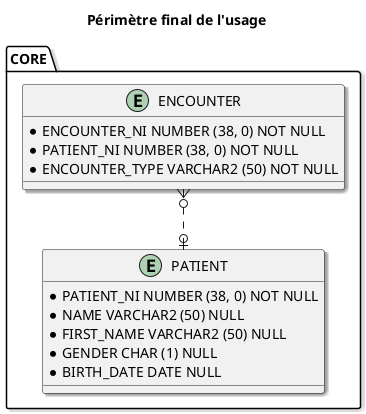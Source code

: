 @startuml

skinparam Shadowing 1.0
' avoid problems with angled crows feet
skinparam linetype ortho

title
Périmètre final de l'usage
end title

entity CORE.PATIENT {
  * {field} PATIENT_NI NUMBER (38, 0) NOT NULL
  * {field} NAME VARCHAR2 (50) NULL
  * {field} FIRST_NAME VARCHAR2 (50) NULL
  * {field} GENDER CHAR (1) NULL
  * {field} BIRTH_DATE DATE NULL
}

entity CORE.ENCOUNTER {
  * {field} ENCOUNTER_NI NUMBER (38, 0) NOT NULL
  * {field} PATIENT_NI NUMBER (38, 0) NOT NULL
  * {field} ENCOUNTER_TYPE VARCHAR2 (50) NOT NULL
}



CORE.ENCOUNTER }o..o| CORE.PATIENT

@enduml

